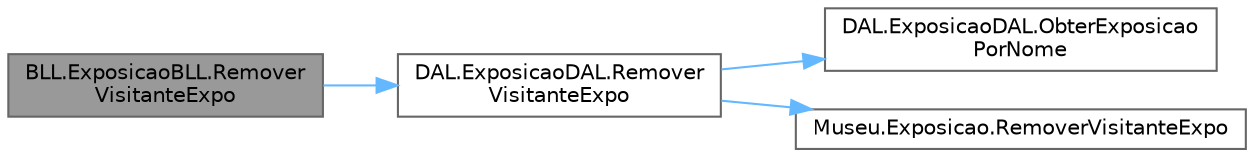 digraph "BLL.ExposicaoBLL.RemoverVisitanteExpo"
{
 // LATEX_PDF_SIZE
  bgcolor="transparent";
  edge [fontname=Helvetica,fontsize=10,labelfontname=Helvetica,labelfontsize=10];
  node [fontname=Helvetica,fontsize=10,shape=box,height=0.2,width=0.4];
  rankdir="LR";
  Node1 [id="Node000001",label="BLL.ExposicaoBLL.Remover\lVisitanteExpo",height=0.2,width=0.4,color="gray40", fillcolor="grey60", style="filled", fontcolor="black",tooltip=" "];
  Node1 -> Node2 [id="edge1_Node000001_Node000002",color="steelblue1",style="solid",tooltip=" "];
  Node2 [id="Node000002",label="DAL.ExposicaoDAL.Remover\lVisitanteExpo",height=0.2,width=0.4,color="grey40", fillcolor="white", style="filled",URL="$class_d_a_l_1_1_exposicao_d_a_l.html#a94fe818fbf3f794825abfe566ac56f9d",tooltip=" "];
  Node2 -> Node3 [id="edge2_Node000002_Node000003",color="steelblue1",style="solid",tooltip=" "];
  Node3 [id="Node000003",label="DAL.ExposicaoDAL.ObterExposicao\lPorNome",height=0.2,width=0.4,color="grey40", fillcolor="white", style="filled",URL="$class_d_a_l_1_1_exposicao_d_a_l.html#a4de3b86524935cb50653d5774ee33f08",tooltip="Obtém uma exposição pelo seu nome."];
  Node2 -> Node4 [id="edge3_Node000002_Node000004",color="steelblue1",style="solid",tooltip=" "];
  Node4 [id="Node000004",label="Museu.Exposicao.RemoverVisitanteExpo",height=0.2,width=0.4,color="grey40", fillcolor="white", style="filled",URL="$class_museu_1_1_exposicao.html#a83734f454a70502513b7e59fed145802",tooltip=" "];
}
